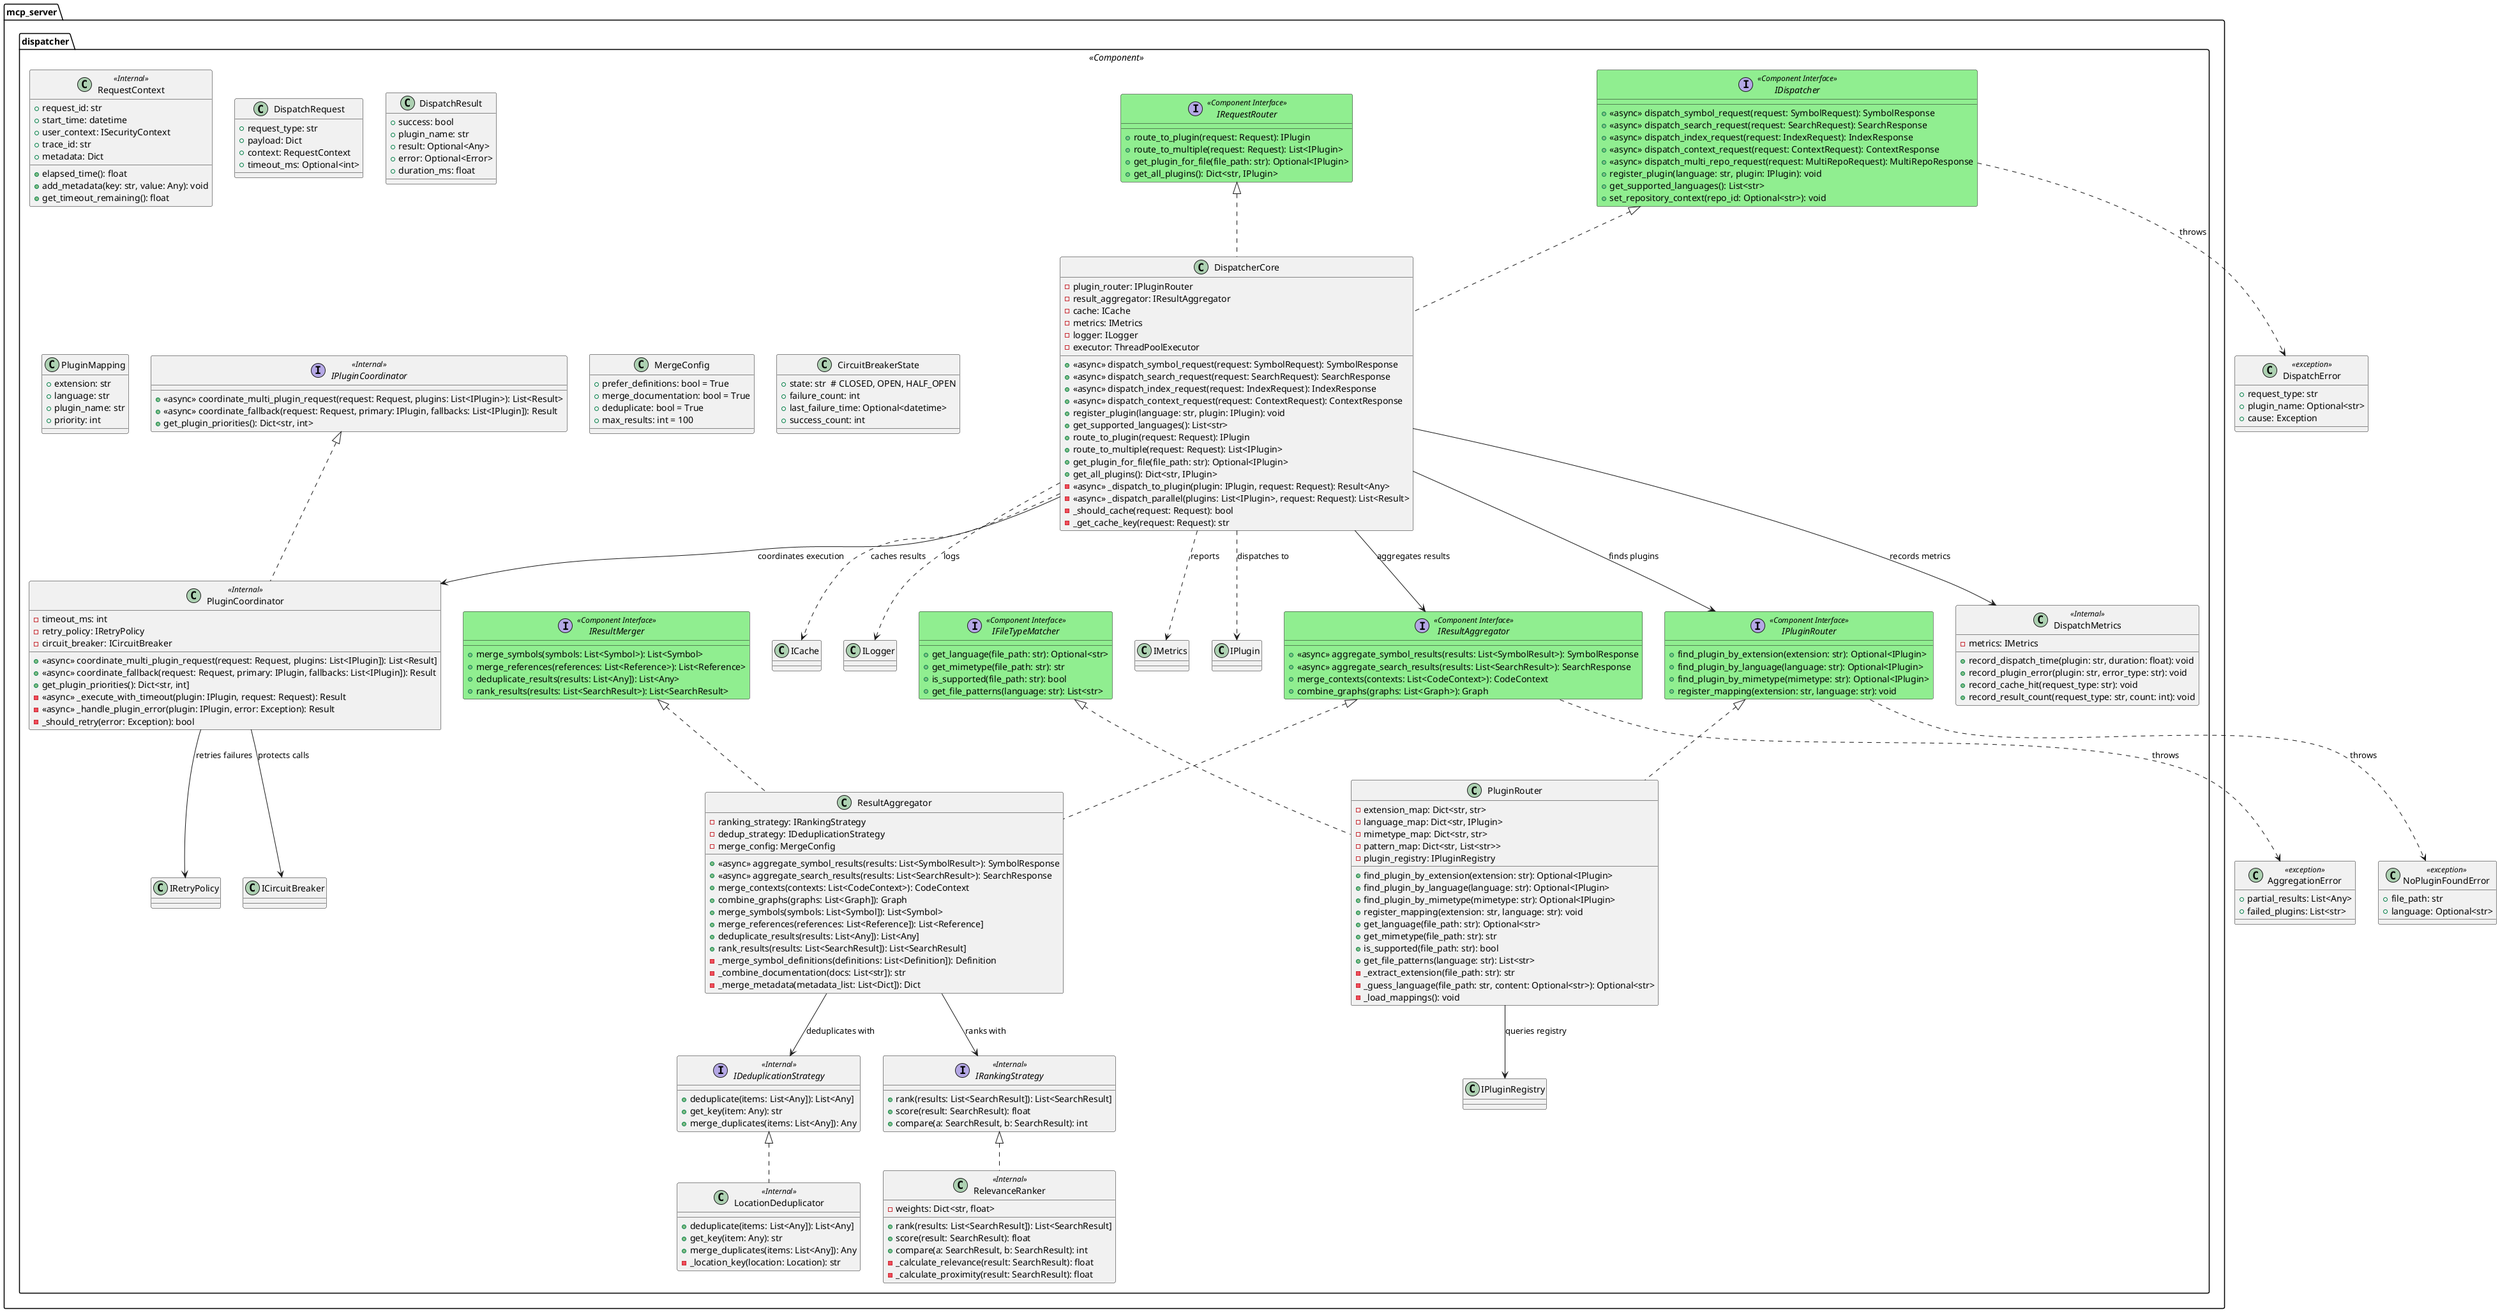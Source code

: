 @startuml dispatcher
!define COMPONENT_INTERFACE <<Component Interface>>
!define INTERNAL <<Internal>>
!define ASYNC <<async>>

package "mcp_server.dispatcher" <<Component>> {
    
    ' ========================================
    ' Component Interfaces (Public)
    ' ========================================
    
    interface IDispatcher COMPONENT_INTERFACE #LightGreen {
        +ASYNC dispatch_symbol_request(request: SymbolRequest): SymbolResponse
        +ASYNC dispatch_search_request(request: SearchRequest): SearchResponse
        +ASYNC dispatch_index_request(request: IndexRequest): IndexResponse
        +ASYNC dispatch_context_request(request: ContextRequest): ContextResponse
        +ASYNC dispatch_multi_repo_request(request: MultiRepoRequest): MultiRepoResponse
        +register_plugin(language: str, plugin: IPlugin): void
        +get_supported_languages(): List<str>
        +set_repository_context(repo_id: Optional<str>): void
    }
    
    interface IRequestRouter COMPONENT_INTERFACE #LightGreen {
        +route_to_plugin(request: Request): IPlugin
        +route_to_multiple(request: Request): List<IPlugin>
        +get_plugin_for_file(file_path: str): Optional<IPlugin>
        +get_all_plugins(): Dict<str, IPlugin>
    }
    
    interface IPluginRouter COMPONENT_INTERFACE #LightGreen {
        +find_plugin_by_extension(extension: str): Optional<IPlugin>
        +find_plugin_by_language(language: str): Optional<IPlugin>
        +find_plugin_by_mimetype(mimetype: str): Optional<IPlugin>
        +register_mapping(extension: str, language: str): void
    }
    
    interface IFileTypeMatcher COMPONENT_INTERFACE #LightGreen {
        +get_language(file_path: str): Optional<str>
        +get_mimetype(file_path: str): str
        +is_supported(file_path: str): bool
        +get_file_patterns(language: str): List<str>
    }
    
    interface IResultAggregator COMPONENT_INTERFACE #LightGreen {
        +ASYNC aggregate_symbol_results(results: List<SymbolResult>): SymbolResponse
        +ASYNC aggregate_search_results(results: List<SearchResult>): SearchResponse
        +merge_contexts(contexts: List<CodeContext>): CodeContext
        +combine_graphs(graphs: List<Graph>): Graph
    }
    
    interface IResultMerger COMPONENT_INTERFACE #LightGreen {
        +merge_symbols(symbols: List<Symbol>): List<Symbol>
        +merge_references(references: List<Reference>): List<Reference>
        +deduplicate_results(results: List<Any]): List<Any>
        +rank_results(results: List<SearchResult>): List<SearchResult>
    }
    
    ' ========================================
    ' Main Implementation Classes
    ' ========================================
    
    class DispatcherCore implements IDispatcher, IRequestRouter {
        -plugin_router: IPluginRouter
        -result_aggregator: IResultAggregator
        -cache: ICache
        -metrics: IMetrics
        -logger: ILogger
        -executor: ThreadPoolExecutor
        
        +ASYNC dispatch_symbol_request(request: SymbolRequest): SymbolResponse
        +ASYNC dispatch_search_request(request: SearchRequest): SearchResponse
        +ASYNC dispatch_index_request(request: IndexRequest): IndexResponse
        +ASYNC dispatch_context_request(request: ContextRequest): ContextResponse
        +register_plugin(language: str, plugin: IPlugin): void
        +get_supported_languages(): List<str>
        +route_to_plugin(request: Request): IPlugin
        +route_to_multiple(request: Request): List<IPlugin>
        +get_plugin_for_file(file_path: str): Optional<IPlugin>
        +get_all_plugins(): Dict<str, IPlugin>
        -ASYNC _dispatch_to_plugin(plugin: IPlugin, request: Request): Result<Any>
        -ASYNC _dispatch_parallel(plugins: List<IPlugin>, request: Request): List<Result>
        -_should_cache(request: Request): bool
        -_get_cache_key(request: Request): str
    }
    
    class PluginRouter implements IPluginRouter, IFileTypeMatcher {
        -extension_map: Dict<str, str>
        -language_map: Dict<str, IPlugin>
        -mimetype_map: Dict<str, str>
        -pattern_map: Dict<str, List<str>>
        -plugin_registry: IPluginRegistry
        
        +find_plugin_by_extension(extension: str): Optional<IPlugin>
        +find_plugin_by_language(language: str): Optional<IPlugin>
        +find_plugin_by_mimetype(mimetype: str): Optional<IPlugin>
        +register_mapping(extension: str, language: str): void
        +get_language(file_path: str): Optional<str>
        +get_mimetype(file_path: str): str
        +is_supported(file_path: str): bool
        +get_file_patterns(language: str): List<str>
        -_extract_extension(file_path: str): str
        -_guess_language(file_path: str, content: Optional<str>): Optional<str>
        -_load_mappings(): void
    }
    
    class ResultAggregator implements IResultAggregator, IResultMerger {
        -ranking_strategy: IRankingStrategy
        -dedup_strategy: IDeduplicationStrategy
        -merge_config: MergeConfig
        
        +ASYNC aggregate_symbol_results(results: List<SymbolResult>): SymbolResponse
        +ASYNC aggregate_search_results(results: List<SearchResult>): SearchResponse
        +merge_contexts(contexts: List<CodeContext>): CodeContext
        +combine_graphs(graphs: List<Graph]): Graph
        +merge_symbols(symbols: List<Symbol]): List<Symbol>
        +merge_references(references: List<Reference]): List<Reference]
        +deduplicate_results(results: List<Any]): List<Any]
        +rank_results(results: List<SearchResult]): List<SearchResult]
        -_merge_symbol_definitions(definitions: List<Definition]): Definition
        -_combine_documentation(docs: List<str]): str
        -_merge_metadata(metadata_list: List<Dict]): Dict
    }
    
    ' ========================================
    ' Internal Classes and Interfaces
    ' ========================================
    
    interface IPluginCoordinator INTERNAL {
        +ASYNC coordinate_multi_plugin_request(request: Request, plugins: List<IPlugin>): List<Result>
        +ASYNC coordinate_fallback(request: Request, primary: IPlugin, fallbacks: List<IPlugin]): Result
        +get_plugin_priorities(): Dict<str, int>
    }
    
    interface IRankingStrategy INTERNAL {
        +rank(results: List<SearchResult]): List<SearchResult]
        +score(result: SearchResult): float
        +compare(a: SearchResult, b: SearchResult): int
    }
    
    interface IDeduplicationStrategy INTERNAL {
        +deduplicate(items: List<Any]): List<Any]
        +get_key(item: Any): str
        +merge_duplicates(items: List<Any]): Any
    }
    
    class PluginCoordinator INTERNAL implements IPluginCoordinator {
        -timeout_ms: int
        -retry_policy: IRetryPolicy
        -circuit_breaker: ICircuitBreaker
        
        +ASYNC coordinate_multi_plugin_request(request: Request, plugins: List<IPlugin]): List<Result]
        +ASYNC coordinate_fallback(request: Request, primary: IPlugin, fallbacks: List<IPlugin]): Result
        +get_plugin_priorities(): Dict<str, int]
        -ASYNC _execute_with_timeout(plugin: IPlugin, request: Request): Result
        -ASYNC _handle_plugin_error(plugin: IPlugin, error: Exception): Result
        -_should_retry(error: Exception): bool
    }
    
    class RequestContext INTERNAL {
        +request_id: str
        +start_time: datetime
        +user_context: ISecurityContext
        +trace_id: str
        +metadata: Dict
        
        +elapsed_time(): float
        +add_metadata(key: str, value: Any): void
        +get_timeout_remaining(): float
    }
    
    class DispatchMetrics INTERNAL {
        -metrics: IMetrics
        
        +record_dispatch_time(plugin: str, duration: float): void
        +record_plugin_error(plugin: str, error_type: str): void
        +record_cache_hit(request_type: str): void
        +record_result_count(request_type: str, count: int): void
    }
    
    class RelevanceRanker INTERNAL implements IRankingStrategy {
        -weights: Dict<str, float>
        
        +rank(results: List<SearchResult]): List<SearchResult]
        +score(result: SearchResult): float
        +compare(a: SearchResult, b: SearchResult): int
        -_calculate_relevance(result: SearchResult): float
        -_calculate_proximity(result: SearchResult): float
    }
    
    class LocationDeduplicator INTERNAL implements IDeduplicationStrategy {
        +deduplicate(items: List<Any]): List<Any]
        +get_key(item: Any): str
        +merge_duplicates(items: List<Any]): Any
        -_location_key(location: Location): str
    }
    
    ' ========================================
    ' Supporting Types
    ' ========================================
    
    class DispatchRequest {
        +request_type: str
        +payload: Dict
        +context: RequestContext
        +timeout_ms: Optional<int>
    }
    
    class DispatchResult {
        +success: bool
        +plugin_name: str
        +result: Optional<Any>
        +error: Optional<Error>
        +duration_ms: float
    }
    
    class PluginMapping {
        +extension: str
        +language: str
        +plugin_name: str
        +priority: int
    }
    
    class MergeConfig {
        +prefer_definitions: bool = True
        +merge_documentation: bool = True
        +deduplicate: bool = True
        +max_results: int = 100
    }
    
    class CircuitBreakerState {
        +state: str  # CLOSED, OPEN, HALF_OPEN
        +failure_count: int
        +last_failure_time: Optional<datetime>
        +success_count: int
    }
    
    ' ========================================
    ' Relationships
    ' ========================================
    
    DispatcherCore --> IPluginRouter : finds plugins
    DispatcherCore --> IResultAggregator : aggregates results
    DispatcherCore --> PluginCoordinator : coordinates execution
    DispatcherCore --> DispatchMetrics : records metrics
    
    PluginRouter --> IPluginRegistry : queries registry
    
    ResultAggregator --> IRankingStrategy : ranks with
    ResultAggregator --> IDeduplicationStrategy : deduplicates with
    
    PluginCoordinator --> ICircuitBreaker : protects calls
    PluginCoordinator --> IRetryPolicy : retries failures
    
    ' External dependencies
    DispatcherCore ..> ICache : caches results
    DispatcherCore ..> ILogger : logs
    DispatcherCore ..> IMetrics : reports
    DispatcherCore ..> IPlugin : dispatches to
}

' Exceptions
class DispatchError <<exception>> {
    +request_type: str
    +plugin_name: Optional<str>
    +cause: Exception
}

class NoPluginFoundError <<exception>> {
    +file_path: str
    +language: Optional<str>
}

class AggregationError <<exception>> {
    +partial_results: List<Any>
    +failed_plugins: List<str>
}

IDispatcher ..> DispatchError : throws
IPluginRouter ..> NoPluginFoundError : throws
IResultAggregator ..> AggregationError : throws

@enduml